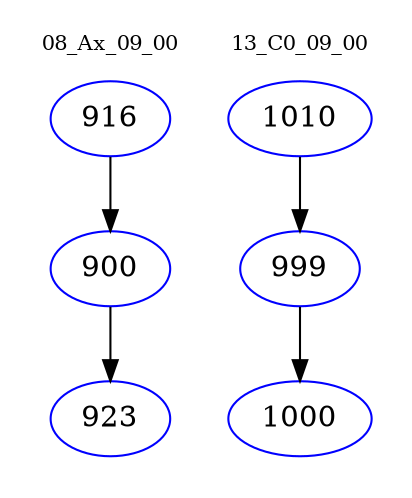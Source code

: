 digraph{
subgraph cluster_0 {
color = white
label = "08_Ax_09_00";
fontsize=10;
T0_916 [label="916", color="blue"]
T0_916 -> T0_900 [color="black"]
T0_900 [label="900", color="blue"]
T0_900 -> T0_923 [color="black"]
T0_923 [label="923", color="blue"]
}
subgraph cluster_1 {
color = white
label = "13_C0_09_00";
fontsize=10;
T1_1010 [label="1010", color="blue"]
T1_1010 -> T1_999 [color="black"]
T1_999 [label="999", color="blue"]
T1_999 -> T1_1000 [color="black"]
T1_1000 [label="1000", color="blue"]
}
}
